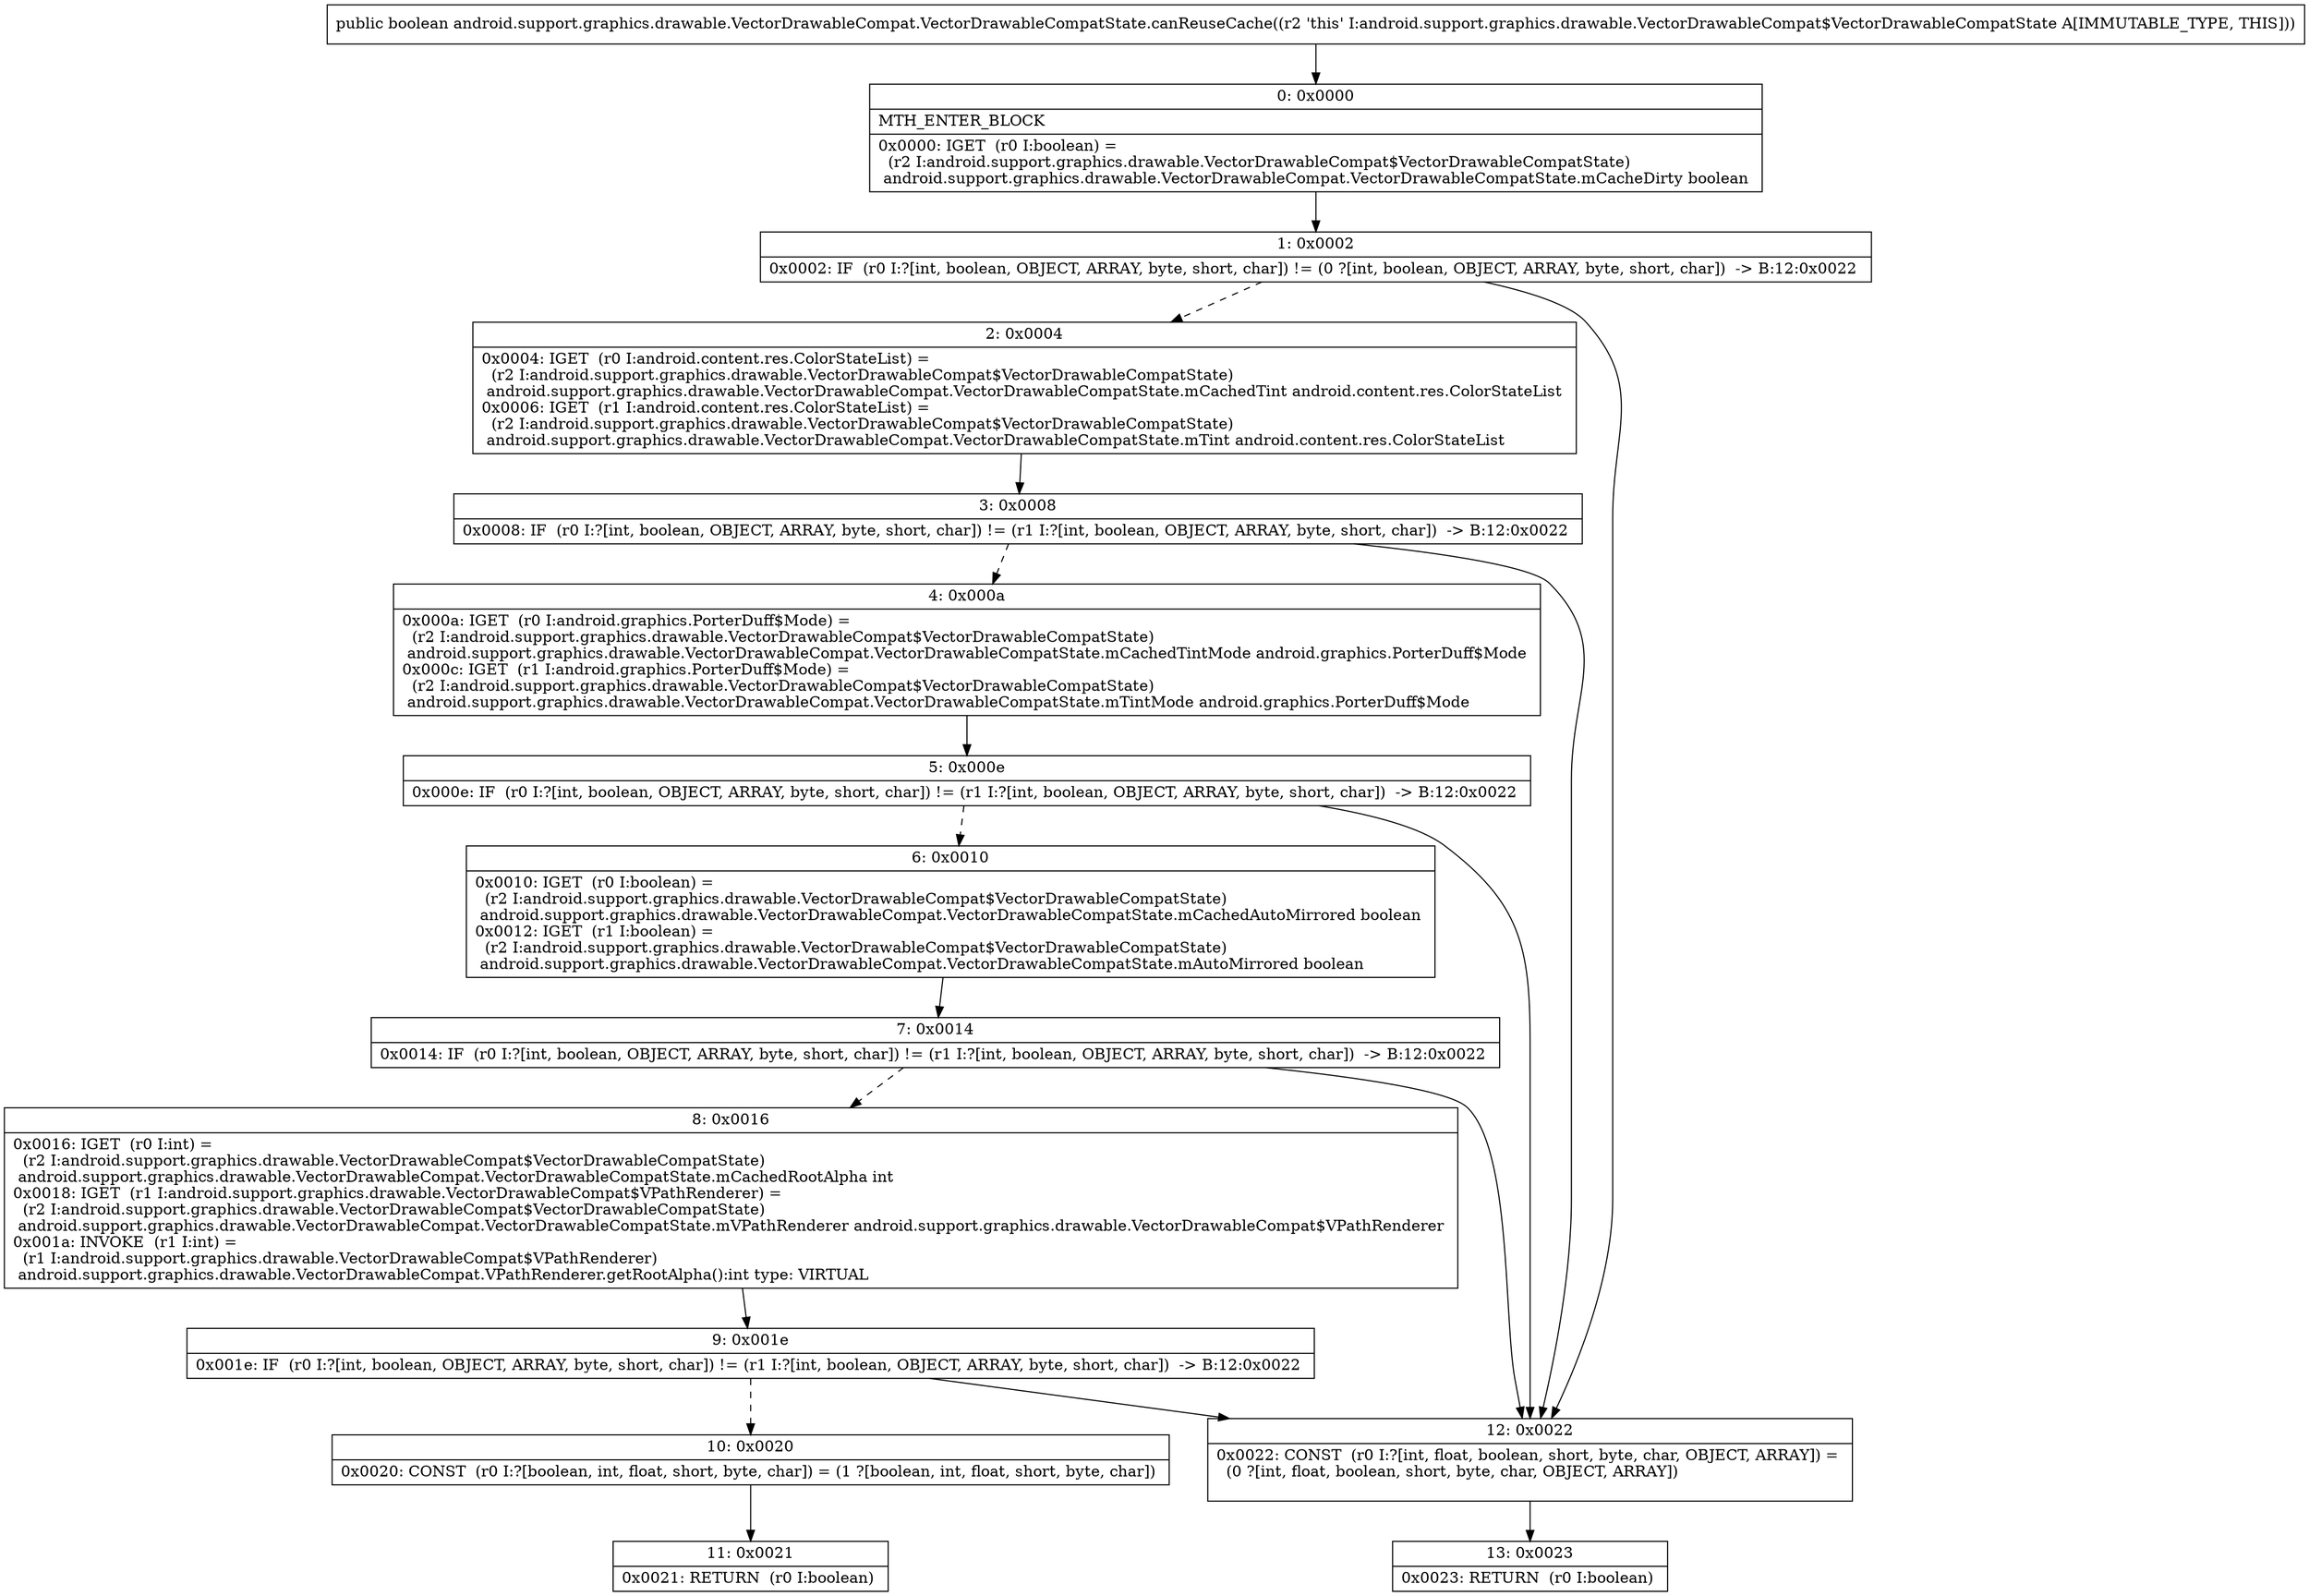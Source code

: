 digraph "CFG forandroid.support.graphics.drawable.VectorDrawableCompat.VectorDrawableCompatState.canReuseCache()Z" {
Node_0 [shape=record,label="{0\:\ 0x0000|MTH_ENTER_BLOCK\l|0x0000: IGET  (r0 I:boolean) = \l  (r2 I:android.support.graphics.drawable.VectorDrawableCompat$VectorDrawableCompatState)\l android.support.graphics.drawable.VectorDrawableCompat.VectorDrawableCompatState.mCacheDirty boolean \l}"];
Node_1 [shape=record,label="{1\:\ 0x0002|0x0002: IF  (r0 I:?[int, boolean, OBJECT, ARRAY, byte, short, char]) != (0 ?[int, boolean, OBJECT, ARRAY, byte, short, char])  \-\> B:12:0x0022 \l}"];
Node_2 [shape=record,label="{2\:\ 0x0004|0x0004: IGET  (r0 I:android.content.res.ColorStateList) = \l  (r2 I:android.support.graphics.drawable.VectorDrawableCompat$VectorDrawableCompatState)\l android.support.graphics.drawable.VectorDrawableCompat.VectorDrawableCompatState.mCachedTint android.content.res.ColorStateList \l0x0006: IGET  (r1 I:android.content.res.ColorStateList) = \l  (r2 I:android.support.graphics.drawable.VectorDrawableCompat$VectorDrawableCompatState)\l android.support.graphics.drawable.VectorDrawableCompat.VectorDrawableCompatState.mTint android.content.res.ColorStateList \l}"];
Node_3 [shape=record,label="{3\:\ 0x0008|0x0008: IF  (r0 I:?[int, boolean, OBJECT, ARRAY, byte, short, char]) != (r1 I:?[int, boolean, OBJECT, ARRAY, byte, short, char])  \-\> B:12:0x0022 \l}"];
Node_4 [shape=record,label="{4\:\ 0x000a|0x000a: IGET  (r0 I:android.graphics.PorterDuff$Mode) = \l  (r2 I:android.support.graphics.drawable.VectorDrawableCompat$VectorDrawableCompatState)\l android.support.graphics.drawable.VectorDrawableCompat.VectorDrawableCompatState.mCachedTintMode android.graphics.PorterDuff$Mode \l0x000c: IGET  (r1 I:android.graphics.PorterDuff$Mode) = \l  (r2 I:android.support.graphics.drawable.VectorDrawableCompat$VectorDrawableCompatState)\l android.support.graphics.drawable.VectorDrawableCompat.VectorDrawableCompatState.mTintMode android.graphics.PorterDuff$Mode \l}"];
Node_5 [shape=record,label="{5\:\ 0x000e|0x000e: IF  (r0 I:?[int, boolean, OBJECT, ARRAY, byte, short, char]) != (r1 I:?[int, boolean, OBJECT, ARRAY, byte, short, char])  \-\> B:12:0x0022 \l}"];
Node_6 [shape=record,label="{6\:\ 0x0010|0x0010: IGET  (r0 I:boolean) = \l  (r2 I:android.support.graphics.drawable.VectorDrawableCompat$VectorDrawableCompatState)\l android.support.graphics.drawable.VectorDrawableCompat.VectorDrawableCompatState.mCachedAutoMirrored boolean \l0x0012: IGET  (r1 I:boolean) = \l  (r2 I:android.support.graphics.drawable.VectorDrawableCompat$VectorDrawableCompatState)\l android.support.graphics.drawable.VectorDrawableCompat.VectorDrawableCompatState.mAutoMirrored boolean \l}"];
Node_7 [shape=record,label="{7\:\ 0x0014|0x0014: IF  (r0 I:?[int, boolean, OBJECT, ARRAY, byte, short, char]) != (r1 I:?[int, boolean, OBJECT, ARRAY, byte, short, char])  \-\> B:12:0x0022 \l}"];
Node_8 [shape=record,label="{8\:\ 0x0016|0x0016: IGET  (r0 I:int) = \l  (r2 I:android.support.graphics.drawable.VectorDrawableCompat$VectorDrawableCompatState)\l android.support.graphics.drawable.VectorDrawableCompat.VectorDrawableCompatState.mCachedRootAlpha int \l0x0018: IGET  (r1 I:android.support.graphics.drawable.VectorDrawableCompat$VPathRenderer) = \l  (r2 I:android.support.graphics.drawable.VectorDrawableCompat$VectorDrawableCompatState)\l android.support.graphics.drawable.VectorDrawableCompat.VectorDrawableCompatState.mVPathRenderer android.support.graphics.drawable.VectorDrawableCompat$VPathRenderer \l0x001a: INVOKE  (r1 I:int) = \l  (r1 I:android.support.graphics.drawable.VectorDrawableCompat$VPathRenderer)\l android.support.graphics.drawable.VectorDrawableCompat.VPathRenderer.getRootAlpha():int type: VIRTUAL \l}"];
Node_9 [shape=record,label="{9\:\ 0x001e|0x001e: IF  (r0 I:?[int, boolean, OBJECT, ARRAY, byte, short, char]) != (r1 I:?[int, boolean, OBJECT, ARRAY, byte, short, char])  \-\> B:12:0x0022 \l}"];
Node_10 [shape=record,label="{10\:\ 0x0020|0x0020: CONST  (r0 I:?[boolean, int, float, short, byte, char]) = (1 ?[boolean, int, float, short, byte, char]) \l}"];
Node_11 [shape=record,label="{11\:\ 0x0021|0x0021: RETURN  (r0 I:boolean) \l}"];
Node_12 [shape=record,label="{12\:\ 0x0022|0x0022: CONST  (r0 I:?[int, float, boolean, short, byte, char, OBJECT, ARRAY]) = \l  (0 ?[int, float, boolean, short, byte, char, OBJECT, ARRAY])\l \l}"];
Node_13 [shape=record,label="{13\:\ 0x0023|0x0023: RETURN  (r0 I:boolean) \l}"];
MethodNode[shape=record,label="{public boolean android.support.graphics.drawable.VectorDrawableCompat.VectorDrawableCompatState.canReuseCache((r2 'this' I:android.support.graphics.drawable.VectorDrawableCompat$VectorDrawableCompatState A[IMMUTABLE_TYPE, THIS])) }"];
MethodNode -> Node_0;
Node_0 -> Node_1;
Node_1 -> Node_2[style=dashed];
Node_1 -> Node_12;
Node_2 -> Node_3;
Node_3 -> Node_4[style=dashed];
Node_3 -> Node_12;
Node_4 -> Node_5;
Node_5 -> Node_6[style=dashed];
Node_5 -> Node_12;
Node_6 -> Node_7;
Node_7 -> Node_8[style=dashed];
Node_7 -> Node_12;
Node_8 -> Node_9;
Node_9 -> Node_10[style=dashed];
Node_9 -> Node_12;
Node_10 -> Node_11;
Node_12 -> Node_13;
}

